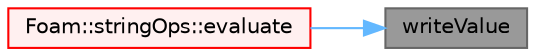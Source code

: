 digraph "writeValue"
{
 // LATEX_PDF_SIZE
  bgcolor="transparent";
  edge [fontname=Helvetica,fontsize=10,labelfontname=Helvetica,labelfontsize=10];
  node [fontname=Helvetica,fontsize=10,shape=box,height=0.2,width=0.4];
  rankdir="RL";
  Node1 [id="Node000001",label="writeValue",height=0.2,width=0.4,color="gray40", fillcolor="grey60", style="filled", fontcolor="black",tooltip=" "];
  Node1 -> Node2 [id="edge1_Node000001_Node000002",dir="back",color="steelblue1",style="solid",tooltip=" "];
  Node2 [id="Node000002",label="Foam::stringOps::evaluate",height=0.2,width=0.4,color="red", fillcolor="#FFF0F0", style="filled",URL="$namespaceFoam_1_1stringOps.html#a2095a83f4d2c6e98e4c176af07ba34d5",tooltip=" "];
}
